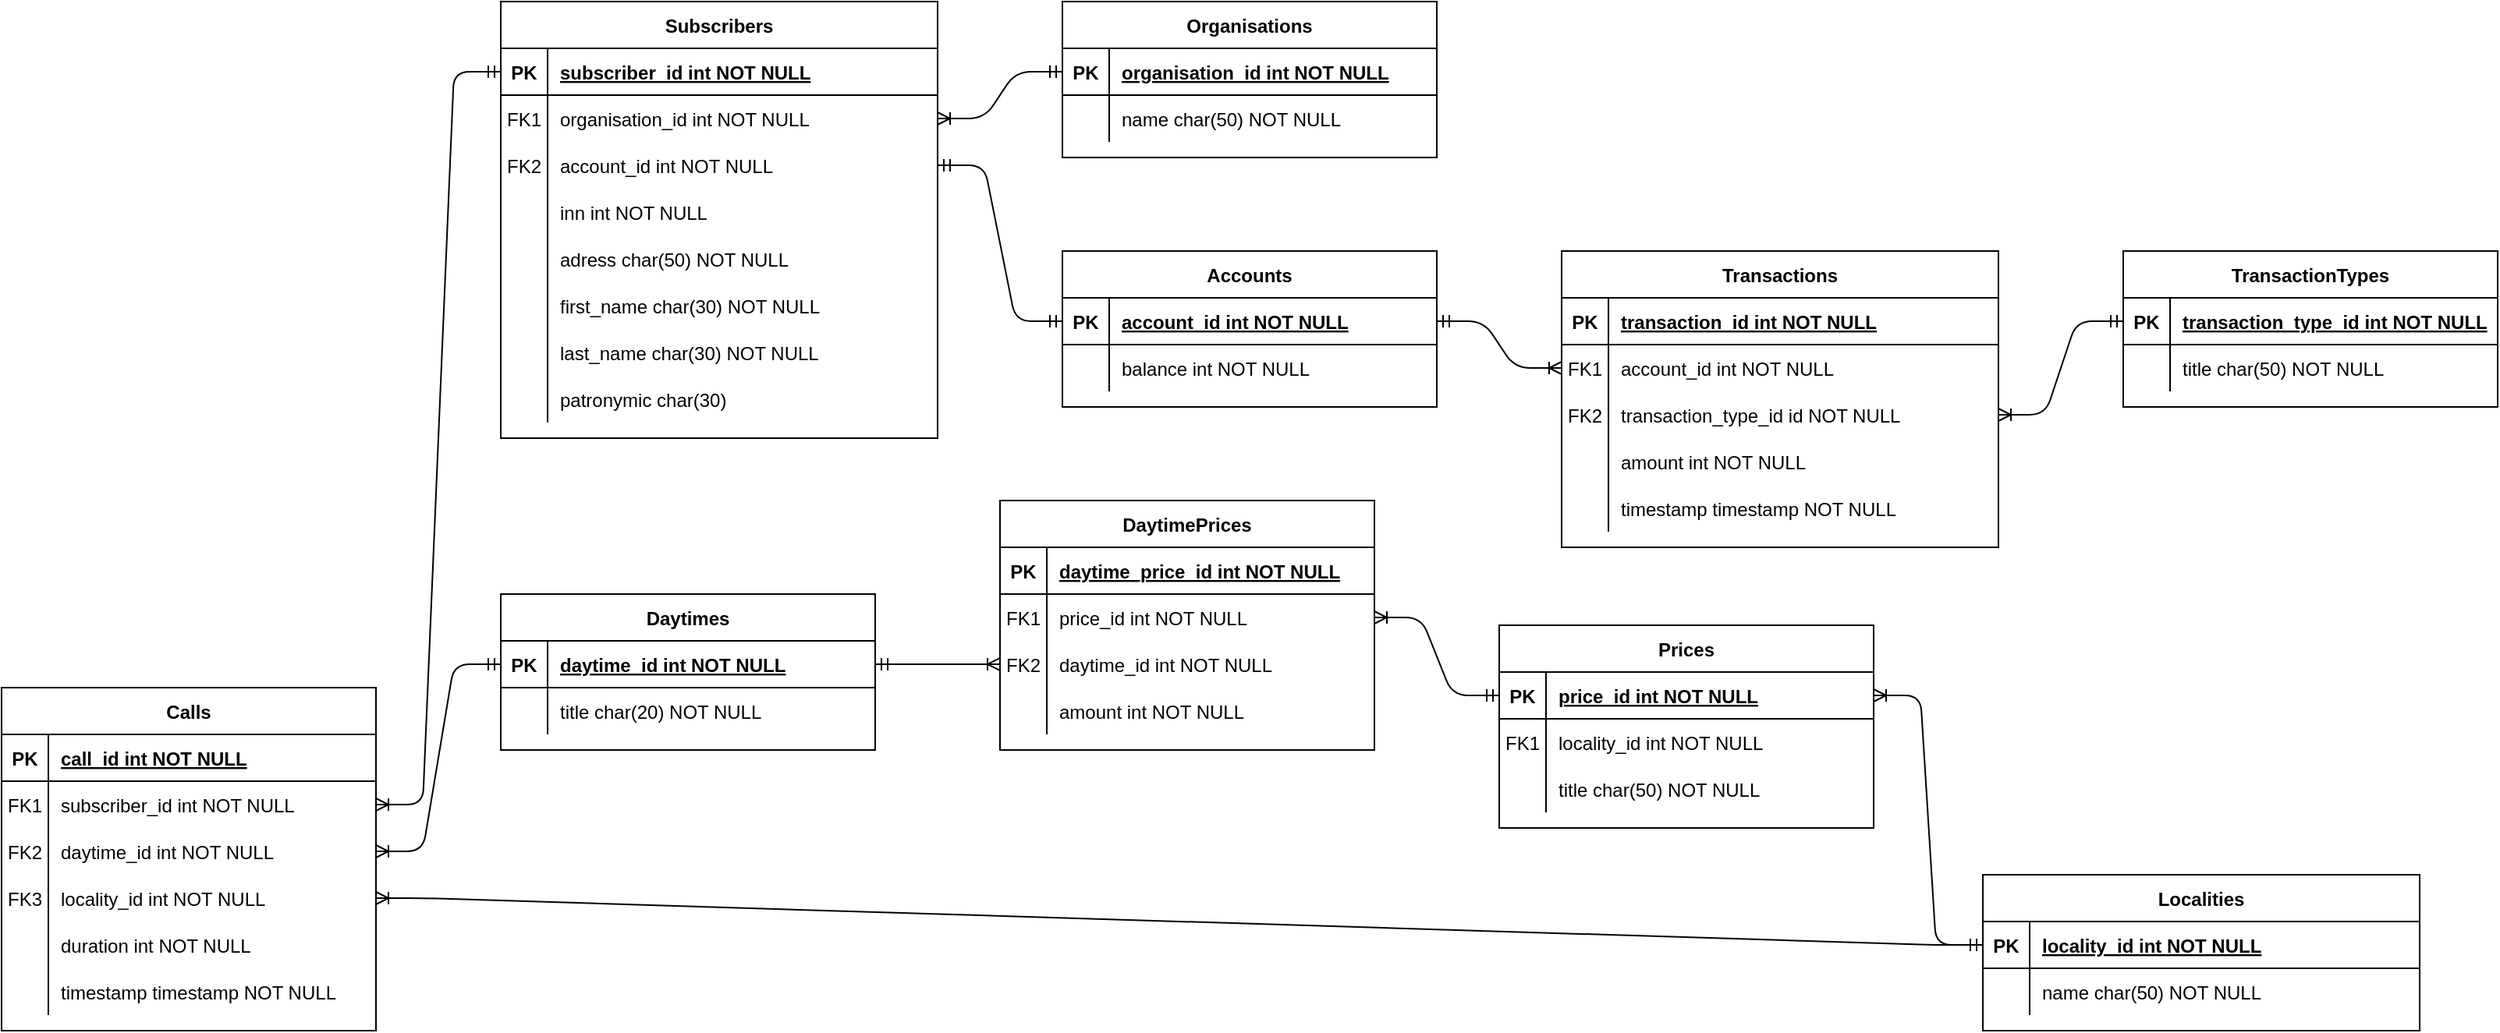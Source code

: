 <mxfile version="13.8.8" type="github">
  <diagram id="R2lEEEUBdFMjLlhIrx00" name="Page-1">
    <mxGraphModel dx="1422" dy="762" grid="1" gridSize="10" guides="1" tooltips="1" connect="1" arrows="1" fold="1" page="1" pageScale="1" pageWidth="850" pageHeight="1100" math="0" shadow="0" extFonts="Permanent Marker^https://fonts.googleapis.com/css?family=Permanent+Marker">
      <root>
        <mxCell id="0" />
        <mxCell id="1" parent="0" />
        <mxCell id="C-vyLk0tnHw3VtMMgP7b-2" value="Organisations" style="shape=table;startSize=30;container=1;collapsible=1;childLayout=tableLayout;fixedRows=1;rowLines=0;fontStyle=1;align=center;resizeLast=1;" parent="1" vertex="1">
          <mxGeometry x="720" y="40" width="240" height="100" as="geometry" />
        </mxCell>
        <mxCell id="C-vyLk0tnHw3VtMMgP7b-3" value="" style="shape=partialRectangle;collapsible=0;dropTarget=0;pointerEvents=0;fillColor=none;points=[[0,0.5],[1,0.5]];portConstraint=eastwest;top=0;left=0;right=0;bottom=1;" parent="C-vyLk0tnHw3VtMMgP7b-2" vertex="1">
          <mxGeometry y="30" width="240" height="30" as="geometry" />
        </mxCell>
        <mxCell id="C-vyLk0tnHw3VtMMgP7b-4" value="PK" style="shape=partialRectangle;overflow=hidden;connectable=0;fillColor=none;top=0;left=0;bottom=0;right=0;fontStyle=1;" parent="C-vyLk0tnHw3VtMMgP7b-3" vertex="1">
          <mxGeometry width="30" height="30" as="geometry" />
        </mxCell>
        <mxCell id="C-vyLk0tnHw3VtMMgP7b-5" value="organisation_id int NOT NULL " style="shape=partialRectangle;overflow=hidden;connectable=0;fillColor=none;top=0;left=0;bottom=0;right=0;align=left;spacingLeft=6;fontStyle=5;" parent="C-vyLk0tnHw3VtMMgP7b-3" vertex="1">
          <mxGeometry x="30" width="210" height="30" as="geometry" />
        </mxCell>
        <mxCell id="C-vyLk0tnHw3VtMMgP7b-6" value="" style="shape=partialRectangle;collapsible=0;dropTarget=0;pointerEvents=0;fillColor=none;points=[[0,0.5],[1,0.5]];portConstraint=eastwest;top=0;left=0;right=0;bottom=0;" parent="C-vyLk0tnHw3VtMMgP7b-2" vertex="1">
          <mxGeometry y="60" width="240" height="30" as="geometry" />
        </mxCell>
        <mxCell id="C-vyLk0tnHw3VtMMgP7b-7" value="" style="shape=partialRectangle;overflow=hidden;connectable=0;fillColor=none;top=0;left=0;bottom=0;right=0;" parent="C-vyLk0tnHw3VtMMgP7b-6" vertex="1">
          <mxGeometry width="30" height="30" as="geometry" />
        </mxCell>
        <mxCell id="C-vyLk0tnHw3VtMMgP7b-8" value="name char(50) NOT NULL" style="shape=partialRectangle;overflow=hidden;connectable=0;fillColor=none;top=0;left=0;bottom=0;right=0;align=left;spacingLeft=6;" parent="C-vyLk0tnHw3VtMMgP7b-6" vertex="1">
          <mxGeometry x="30" width="210" height="30" as="geometry" />
        </mxCell>
        <mxCell id="C-vyLk0tnHw3VtMMgP7b-13" value="Accounts" style="shape=table;startSize=30;container=1;collapsible=1;childLayout=tableLayout;fixedRows=1;rowLines=0;fontStyle=1;align=center;resizeLast=1;" parent="1" vertex="1">
          <mxGeometry x="720" y="200" width="240" height="100" as="geometry" />
        </mxCell>
        <mxCell id="C-vyLk0tnHw3VtMMgP7b-14" value="" style="shape=partialRectangle;collapsible=0;dropTarget=0;pointerEvents=0;fillColor=none;points=[[0,0.5],[1,0.5]];portConstraint=eastwest;top=0;left=0;right=0;bottom=1;" parent="C-vyLk0tnHw3VtMMgP7b-13" vertex="1">
          <mxGeometry y="30" width="240" height="30" as="geometry" />
        </mxCell>
        <mxCell id="C-vyLk0tnHw3VtMMgP7b-15" value="PK" style="shape=partialRectangle;overflow=hidden;connectable=0;fillColor=none;top=0;left=0;bottom=0;right=0;fontStyle=1;" parent="C-vyLk0tnHw3VtMMgP7b-14" vertex="1">
          <mxGeometry width="30" height="30" as="geometry" />
        </mxCell>
        <mxCell id="C-vyLk0tnHw3VtMMgP7b-16" value="account_id int NOT NULL " style="shape=partialRectangle;overflow=hidden;connectable=0;fillColor=none;top=0;left=0;bottom=0;right=0;align=left;spacingLeft=6;fontStyle=5;" parent="C-vyLk0tnHw3VtMMgP7b-14" vertex="1">
          <mxGeometry x="30" width="210" height="30" as="geometry" />
        </mxCell>
        <mxCell id="f_FscxaQa_7eKImMQu-y-68" value="" style="shape=partialRectangle;collapsible=0;dropTarget=0;pointerEvents=0;fillColor=none;points=[[0,0.5],[1,0.5]];portConstraint=eastwest;top=0;left=0;right=0;bottom=0;" vertex="1" parent="C-vyLk0tnHw3VtMMgP7b-13">
          <mxGeometry y="60" width="240" height="30" as="geometry" />
        </mxCell>
        <mxCell id="f_FscxaQa_7eKImMQu-y-69" value="" style="shape=partialRectangle;overflow=hidden;connectable=0;fillColor=none;top=0;left=0;bottom=0;right=0;" vertex="1" parent="f_FscxaQa_7eKImMQu-y-68">
          <mxGeometry width="30" height="30" as="geometry" />
        </mxCell>
        <mxCell id="f_FscxaQa_7eKImMQu-y-70" value="balance int NOT NULL" style="shape=partialRectangle;overflow=hidden;connectable=0;fillColor=none;top=0;left=0;bottom=0;right=0;align=left;spacingLeft=6;" vertex="1" parent="f_FscxaQa_7eKImMQu-y-68">
          <mxGeometry x="30" width="210" height="30" as="geometry" />
        </mxCell>
        <mxCell id="C-vyLk0tnHw3VtMMgP7b-23" value="Subscribers" style="shape=table;startSize=30;container=1;collapsible=1;childLayout=tableLayout;fixedRows=1;rowLines=0;fontStyle=1;align=center;resizeLast=1;rounded=0;sketch=0;shadow=0;" parent="1" vertex="1">
          <mxGeometry x="360" y="40" width="280" height="280" as="geometry">
            <mxRectangle x="120" y="120" width="100" height="30" as="alternateBounds" />
          </mxGeometry>
        </mxCell>
        <mxCell id="C-vyLk0tnHw3VtMMgP7b-24" value="" style="shape=partialRectangle;collapsible=0;dropTarget=0;pointerEvents=0;fillColor=none;points=[[0,0.5],[1,0.5]];portConstraint=eastwest;top=0;left=0;right=0;bottom=1;" parent="C-vyLk0tnHw3VtMMgP7b-23" vertex="1">
          <mxGeometry y="30" width="280" height="30" as="geometry" />
        </mxCell>
        <mxCell id="C-vyLk0tnHw3VtMMgP7b-25" value="PK" style="shape=partialRectangle;overflow=hidden;connectable=0;fillColor=none;top=0;left=0;bottom=0;right=0;fontStyle=1;" parent="C-vyLk0tnHw3VtMMgP7b-24" vertex="1">
          <mxGeometry width="30" height="30" as="geometry" />
        </mxCell>
        <mxCell id="C-vyLk0tnHw3VtMMgP7b-26" value="subscriber_id int NOT NULL " style="shape=partialRectangle;overflow=hidden;connectable=0;fillColor=none;top=0;left=0;bottom=0;right=0;align=left;spacingLeft=6;fontStyle=5;" parent="C-vyLk0tnHw3VtMMgP7b-24" vertex="1">
          <mxGeometry x="30" width="250" height="30" as="geometry" />
        </mxCell>
        <mxCell id="uQoeyLJMrFcmJ7VVX4Wg-34" value="" style="shape=partialRectangle;collapsible=0;dropTarget=0;pointerEvents=0;fillColor=none;points=[[0,0.5],[1,0.5]];portConstraint=eastwest;top=0;left=0;right=0;bottom=0;" parent="C-vyLk0tnHw3VtMMgP7b-23" vertex="1">
          <mxGeometry y="60" width="280" height="30" as="geometry" />
        </mxCell>
        <mxCell id="uQoeyLJMrFcmJ7VVX4Wg-35" value="FK1" style="shape=partialRectangle;overflow=hidden;connectable=0;fillColor=none;top=0;left=0;bottom=0;right=0;" parent="uQoeyLJMrFcmJ7VVX4Wg-34" vertex="1">
          <mxGeometry width="30" height="30" as="geometry" />
        </mxCell>
        <mxCell id="uQoeyLJMrFcmJ7VVX4Wg-36" value="organisation_id int NOT NULL" style="shape=partialRectangle;overflow=hidden;connectable=0;fillColor=none;top=0;left=0;bottom=0;right=0;align=left;spacingLeft=6;" parent="uQoeyLJMrFcmJ7VVX4Wg-34" vertex="1">
          <mxGeometry x="30" width="250" height="30" as="geometry" />
        </mxCell>
        <mxCell id="uQoeyLJMrFcmJ7VVX4Wg-37" value="" style="shape=partialRectangle;collapsible=0;dropTarget=0;pointerEvents=0;fillColor=none;points=[[0,0.5],[1,0.5]];portConstraint=eastwest;top=0;left=0;right=0;bottom=0;" parent="C-vyLk0tnHw3VtMMgP7b-23" vertex="1">
          <mxGeometry y="90" width="280" height="30" as="geometry" />
        </mxCell>
        <mxCell id="uQoeyLJMrFcmJ7VVX4Wg-38" value="FK2" style="shape=partialRectangle;overflow=hidden;connectable=0;fillColor=none;top=0;left=0;bottom=0;right=0;" parent="uQoeyLJMrFcmJ7VVX4Wg-37" vertex="1">
          <mxGeometry width="30" height="30" as="geometry" />
        </mxCell>
        <mxCell id="uQoeyLJMrFcmJ7VVX4Wg-39" value="account_id int NOT NULL" style="shape=partialRectangle;overflow=hidden;connectable=0;fillColor=none;top=0;left=0;bottom=0;right=0;align=left;spacingLeft=6;" parent="uQoeyLJMrFcmJ7VVX4Wg-37" vertex="1">
          <mxGeometry x="30" width="250" height="30" as="geometry" />
        </mxCell>
        <mxCell id="C-vyLk0tnHw3VtMMgP7b-27" value="" style="shape=partialRectangle;collapsible=0;dropTarget=0;pointerEvents=0;fillColor=none;points=[[0,0.5],[1,0.5]];portConstraint=eastwest;top=0;left=0;right=0;bottom=0;" parent="C-vyLk0tnHw3VtMMgP7b-23" vertex="1">
          <mxGeometry y="120" width="280" height="30" as="geometry" />
        </mxCell>
        <mxCell id="C-vyLk0tnHw3VtMMgP7b-28" value="" style="shape=partialRectangle;overflow=hidden;connectable=0;fillColor=none;top=0;left=0;bottom=0;right=0;" parent="C-vyLk0tnHw3VtMMgP7b-27" vertex="1">
          <mxGeometry width="30" height="30" as="geometry" />
        </mxCell>
        <mxCell id="C-vyLk0tnHw3VtMMgP7b-29" value="inn int NOT NULL" style="shape=partialRectangle;overflow=hidden;connectable=0;fillColor=none;top=0;left=0;bottom=0;right=0;align=left;spacingLeft=6;" parent="C-vyLk0tnHw3VtMMgP7b-27" vertex="1">
          <mxGeometry x="30" width="250" height="30" as="geometry" />
        </mxCell>
        <mxCell id="uQoeyLJMrFcmJ7VVX4Wg-40" value="" style="shape=partialRectangle;collapsible=0;dropTarget=0;pointerEvents=0;fillColor=none;points=[[0,0.5],[1,0.5]];portConstraint=eastwest;top=0;left=0;right=0;bottom=0;" parent="C-vyLk0tnHw3VtMMgP7b-23" vertex="1">
          <mxGeometry y="150" width="280" height="30" as="geometry" />
        </mxCell>
        <mxCell id="uQoeyLJMrFcmJ7VVX4Wg-41" value="" style="shape=partialRectangle;overflow=hidden;connectable=0;fillColor=none;top=0;left=0;bottom=0;right=0;" parent="uQoeyLJMrFcmJ7VVX4Wg-40" vertex="1">
          <mxGeometry width="30" height="30" as="geometry" />
        </mxCell>
        <mxCell id="uQoeyLJMrFcmJ7VVX4Wg-42" value="adress char(50) NOT NULL" style="shape=partialRectangle;overflow=hidden;connectable=0;fillColor=none;top=0;left=0;bottom=0;right=0;align=left;spacingLeft=6;" parent="uQoeyLJMrFcmJ7VVX4Wg-40" vertex="1">
          <mxGeometry x="30" width="250" height="30" as="geometry" />
        </mxCell>
        <mxCell id="uQoeyLJMrFcmJ7VVX4Wg-50" value="" style="shape=partialRectangle;collapsible=0;dropTarget=0;pointerEvents=0;fillColor=none;points=[[0,0.5],[1,0.5]];portConstraint=eastwest;top=0;left=0;right=0;bottom=0;" parent="C-vyLk0tnHw3VtMMgP7b-23" vertex="1">
          <mxGeometry y="180" width="280" height="30" as="geometry" />
        </mxCell>
        <mxCell id="uQoeyLJMrFcmJ7VVX4Wg-51" value="" style="shape=partialRectangle;overflow=hidden;connectable=0;fillColor=none;top=0;left=0;bottom=0;right=0;" parent="uQoeyLJMrFcmJ7VVX4Wg-50" vertex="1">
          <mxGeometry width="30" height="30" as="geometry" />
        </mxCell>
        <mxCell id="uQoeyLJMrFcmJ7VVX4Wg-52" value="first_name char(30) NOT NULL" style="shape=partialRectangle;overflow=hidden;connectable=0;fillColor=none;top=0;left=0;bottom=0;right=0;align=left;spacingLeft=6;" parent="uQoeyLJMrFcmJ7VVX4Wg-50" vertex="1">
          <mxGeometry x="30" width="250" height="30" as="geometry" />
        </mxCell>
        <mxCell id="uQoeyLJMrFcmJ7VVX4Wg-53" value="" style="shape=partialRectangle;collapsible=0;dropTarget=0;pointerEvents=0;fillColor=none;points=[[0,0.5],[1,0.5]];portConstraint=eastwest;top=0;left=0;right=0;bottom=0;" parent="C-vyLk0tnHw3VtMMgP7b-23" vertex="1">
          <mxGeometry y="210" width="280" height="30" as="geometry" />
        </mxCell>
        <mxCell id="uQoeyLJMrFcmJ7VVX4Wg-54" value="" style="shape=partialRectangle;overflow=hidden;connectable=0;fillColor=none;top=0;left=0;bottom=0;right=0;" parent="uQoeyLJMrFcmJ7VVX4Wg-53" vertex="1">
          <mxGeometry width="30" height="30" as="geometry" />
        </mxCell>
        <mxCell id="uQoeyLJMrFcmJ7VVX4Wg-55" value="last_name char(30) NOT NULL" style="shape=partialRectangle;overflow=hidden;connectable=0;fillColor=none;top=0;left=0;bottom=0;right=0;align=left;spacingLeft=6;" parent="uQoeyLJMrFcmJ7VVX4Wg-53" vertex="1">
          <mxGeometry x="30" width="250" height="30" as="geometry" />
        </mxCell>
        <mxCell id="uQoeyLJMrFcmJ7VVX4Wg-56" value="" style="shape=partialRectangle;collapsible=0;dropTarget=0;pointerEvents=0;fillColor=none;points=[[0,0.5],[1,0.5]];portConstraint=eastwest;top=0;left=0;right=0;bottom=0;" parent="C-vyLk0tnHw3VtMMgP7b-23" vertex="1">
          <mxGeometry y="240" width="280" height="30" as="geometry" />
        </mxCell>
        <mxCell id="uQoeyLJMrFcmJ7VVX4Wg-57" value="" style="shape=partialRectangle;overflow=hidden;connectable=0;fillColor=none;top=0;left=0;bottom=0;right=0;" parent="uQoeyLJMrFcmJ7VVX4Wg-56" vertex="1">
          <mxGeometry width="30" height="30" as="geometry" />
        </mxCell>
        <mxCell id="uQoeyLJMrFcmJ7VVX4Wg-58" value="patronymic char(30)" style="shape=partialRectangle;overflow=hidden;connectable=0;fillColor=none;top=0;left=0;bottom=0;right=0;align=left;spacingLeft=6;" parent="uQoeyLJMrFcmJ7VVX4Wg-56" vertex="1">
          <mxGeometry x="30" width="250" height="30" as="geometry" />
        </mxCell>
        <mxCell id="uQoeyLJMrFcmJ7VVX4Wg-47" value="" style="edgeStyle=entityRelationEdgeStyle;fontSize=12;html=1;endArrow=ERmandOne;startArrow=ERmandOne;exitX=1;exitY=0.5;exitDx=0;exitDy=0;entryX=0;entryY=0.5;entryDx=0;entryDy=0;" parent="1" source="uQoeyLJMrFcmJ7VVX4Wg-37" target="C-vyLk0tnHw3VtMMgP7b-14" edge="1">
          <mxGeometry width="100" height="100" relative="1" as="geometry">
            <mxPoint x="370" y="340" as="sourcePoint" />
            <mxPoint x="470" y="240" as="targetPoint" />
          </mxGeometry>
        </mxCell>
        <mxCell id="uQoeyLJMrFcmJ7VVX4Wg-60" value="Transactions" style="shape=table;startSize=30;container=1;collapsible=1;childLayout=tableLayout;fixedRows=1;rowLines=0;fontStyle=1;align=center;resizeLast=1;rounded=0;shadow=0;sketch=0;" parent="1" vertex="1">
          <mxGeometry x="1040" y="200" width="280" height="190" as="geometry" />
        </mxCell>
        <mxCell id="uQoeyLJMrFcmJ7VVX4Wg-61" value="" style="shape=partialRectangle;collapsible=0;dropTarget=0;pointerEvents=0;fillColor=none;top=0;left=0;bottom=1;right=0;points=[[0,0.5],[1,0.5]];portConstraint=eastwest;" parent="uQoeyLJMrFcmJ7VVX4Wg-60" vertex="1">
          <mxGeometry y="30" width="280" height="30" as="geometry" />
        </mxCell>
        <mxCell id="uQoeyLJMrFcmJ7VVX4Wg-62" value="PK" style="shape=partialRectangle;connectable=0;fillColor=none;top=0;left=0;bottom=0;right=0;fontStyle=1;overflow=hidden;" parent="uQoeyLJMrFcmJ7VVX4Wg-61" vertex="1">
          <mxGeometry width="30" height="30" as="geometry" />
        </mxCell>
        <mxCell id="uQoeyLJMrFcmJ7VVX4Wg-63" value="transaction_id int NOT NULL" style="shape=partialRectangle;connectable=0;fillColor=none;top=0;left=0;bottom=0;right=0;align=left;spacingLeft=6;fontStyle=5;overflow=hidden;" parent="uQoeyLJMrFcmJ7VVX4Wg-61" vertex="1">
          <mxGeometry x="30" width="250" height="30" as="geometry" />
        </mxCell>
        <mxCell id="uQoeyLJMrFcmJ7VVX4Wg-64" value="" style="shape=partialRectangle;collapsible=0;dropTarget=0;pointerEvents=0;fillColor=none;top=0;left=0;bottom=0;right=0;points=[[0,0.5],[1,0.5]];portConstraint=eastwest;" parent="uQoeyLJMrFcmJ7VVX4Wg-60" vertex="1">
          <mxGeometry y="60" width="280" height="30" as="geometry" />
        </mxCell>
        <mxCell id="uQoeyLJMrFcmJ7VVX4Wg-65" value="FK1" style="shape=partialRectangle;connectable=0;fillColor=none;top=0;left=0;bottom=0;right=0;editable=1;overflow=hidden;" parent="uQoeyLJMrFcmJ7VVX4Wg-64" vertex="1">
          <mxGeometry width="30" height="30" as="geometry" />
        </mxCell>
        <mxCell id="uQoeyLJMrFcmJ7VVX4Wg-66" value="account_id int NOT NULL" style="shape=partialRectangle;connectable=0;fillColor=none;top=0;left=0;bottom=0;right=0;align=left;spacingLeft=6;overflow=hidden;" parent="uQoeyLJMrFcmJ7VVX4Wg-64" vertex="1">
          <mxGeometry x="30" width="250" height="30" as="geometry" />
        </mxCell>
        <mxCell id="uQoeyLJMrFcmJ7VVX4Wg-67" value="" style="shape=partialRectangle;collapsible=0;dropTarget=0;pointerEvents=0;fillColor=none;top=0;left=0;bottom=0;right=0;points=[[0,0.5],[1,0.5]];portConstraint=eastwest;" parent="uQoeyLJMrFcmJ7VVX4Wg-60" vertex="1">
          <mxGeometry y="90" width="280" height="30" as="geometry" />
        </mxCell>
        <mxCell id="uQoeyLJMrFcmJ7VVX4Wg-68" value="FK2" style="shape=partialRectangle;connectable=0;fillColor=none;top=0;left=0;bottom=0;right=0;editable=1;overflow=hidden;" parent="uQoeyLJMrFcmJ7VVX4Wg-67" vertex="1">
          <mxGeometry width="30" height="30" as="geometry" />
        </mxCell>
        <mxCell id="uQoeyLJMrFcmJ7VVX4Wg-69" value="transaction_type_id id NOT NULL" style="shape=partialRectangle;connectable=0;fillColor=none;top=0;left=0;bottom=0;right=0;align=left;spacingLeft=6;overflow=hidden;" parent="uQoeyLJMrFcmJ7VVX4Wg-67" vertex="1">
          <mxGeometry x="30" width="250" height="30" as="geometry" />
        </mxCell>
        <mxCell id="f_FscxaQa_7eKImMQu-y-4" value="" style="shape=partialRectangle;collapsible=0;dropTarget=0;pointerEvents=0;fillColor=none;top=0;left=0;bottom=0;right=0;points=[[0,0.5],[1,0.5]];portConstraint=eastwest;" vertex="1" parent="uQoeyLJMrFcmJ7VVX4Wg-60">
          <mxGeometry y="120" width="280" height="30" as="geometry" />
        </mxCell>
        <mxCell id="f_FscxaQa_7eKImMQu-y-5" value="" style="shape=partialRectangle;connectable=0;fillColor=none;top=0;left=0;bottom=0;right=0;editable=1;overflow=hidden;" vertex="1" parent="f_FscxaQa_7eKImMQu-y-4">
          <mxGeometry width="30" height="30" as="geometry" />
        </mxCell>
        <mxCell id="f_FscxaQa_7eKImMQu-y-6" value="amount int NOT NULL" style="shape=partialRectangle;connectable=0;fillColor=none;top=0;left=0;bottom=0;right=0;align=left;spacingLeft=6;overflow=hidden;" vertex="1" parent="f_FscxaQa_7eKImMQu-y-4">
          <mxGeometry x="30" width="250" height="30" as="geometry" />
        </mxCell>
        <mxCell id="f_FscxaQa_7eKImMQu-y-51" value="" style="shape=partialRectangle;collapsible=0;dropTarget=0;pointerEvents=0;fillColor=none;top=0;left=0;bottom=0;right=0;points=[[0,0.5],[1,0.5]];portConstraint=eastwest;" vertex="1" parent="uQoeyLJMrFcmJ7VVX4Wg-60">
          <mxGeometry y="150" width="280" height="30" as="geometry" />
        </mxCell>
        <mxCell id="f_FscxaQa_7eKImMQu-y-52" value="" style="shape=partialRectangle;connectable=0;fillColor=none;top=0;left=0;bottom=0;right=0;editable=1;overflow=hidden;" vertex="1" parent="f_FscxaQa_7eKImMQu-y-51">
          <mxGeometry width="30" height="30" as="geometry" />
        </mxCell>
        <mxCell id="f_FscxaQa_7eKImMQu-y-53" value="timestamp timestamp NOT NULL" style="shape=partialRectangle;connectable=0;fillColor=none;top=0;left=0;bottom=0;right=0;align=left;spacingLeft=6;overflow=hidden;" vertex="1" parent="f_FscxaQa_7eKImMQu-y-51">
          <mxGeometry x="30" width="250" height="30" as="geometry" />
        </mxCell>
        <mxCell id="uQoeyLJMrFcmJ7VVX4Wg-106" value="Localities" style="shape=table;startSize=30;container=1;collapsible=1;childLayout=tableLayout;fixedRows=1;rowLines=0;fontStyle=1;align=center;resizeLast=1;rounded=0;shadow=0;sketch=0;" parent="1" vertex="1">
          <mxGeometry x="1310" y="600" width="280" height="100" as="geometry" />
        </mxCell>
        <mxCell id="uQoeyLJMrFcmJ7VVX4Wg-107" value="" style="shape=partialRectangle;collapsible=0;dropTarget=0;pointerEvents=0;fillColor=none;top=0;left=0;bottom=1;right=0;points=[[0,0.5],[1,0.5]];portConstraint=eastwest;" parent="uQoeyLJMrFcmJ7VVX4Wg-106" vertex="1">
          <mxGeometry y="30" width="280" height="30" as="geometry" />
        </mxCell>
        <mxCell id="uQoeyLJMrFcmJ7VVX4Wg-108" value="PK" style="shape=partialRectangle;connectable=0;fillColor=none;top=0;left=0;bottom=0;right=0;fontStyle=1;overflow=hidden;" parent="uQoeyLJMrFcmJ7VVX4Wg-107" vertex="1">
          <mxGeometry width="30" height="30" as="geometry" />
        </mxCell>
        <mxCell id="uQoeyLJMrFcmJ7VVX4Wg-109" value="locality_id int NOT NULL" style="shape=partialRectangle;connectable=0;fillColor=none;top=0;left=0;bottom=0;right=0;align=left;spacingLeft=6;fontStyle=5;overflow=hidden;" parent="uQoeyLJMrFcmJ7VVX4Wg-107" vertex="1">
          <mxGeometry x="30" width="250" height="30" as="geometry" />
        </mxCell>
        <mxCell id="uQoeyLJMrFcmJ7VVX4Wg-110" value="" style="shape=partialRectangle;collapsible=0;dropTarget=0;pointerEvents=0;fillColor=none;top=0;left=0;bottom=0;right=0;points=[[0,0.5],[1,0.5]];portConstraint=eastwest;" parent="uQoeyLJMrFcmJ7VVX4Wg-106" vertex="1">
          <mxGeometry y="60" width="280" height="30" as="geometry" />
        </mxCell>
        <mxCell id="uQoeyLJMrFcmJ7VVX4Wg-111" value="" style="shape=partialRectangle;connectable=0;fillColor=none;top=0;left=0;bottom=0;right=0;editable=1;overflow=hidden;" parent="uQoeyLJMrFcmJ7VVX4Wg-110" vertex="1">
          <mxGeometry width="30" height="30" as="geometry" />
        </mxCell>
        <mxCell id="uQoeyLJMrFcmJ7VVX4Wg-112" value="name char(50) NOT NULL" style="shape=partialRectangle;connectable=0;fillColor=none;top=0;left=0;bottom=0;right=0;align=left;spacingLeft=6;overflow=hidden;" parent="uQoeyLJMrFcmJ7VVX4Wg-110" vertex="1">
          <mxGeometry x="30" width="250" height="30" as="geometry" />
        </mxCell>
        <mxCell id="uQoeyLJMrFcmJ7VVX4Wg-119" value="Prices" style="shape=table;startSize=30;container=1;collapsible=1;childLayout=tableLayout;fixedRows=1;rowLines=0;fontStyle=1;align=center;resizeLast=1;rounded=0;shadow=0;sketch=0;" parent="1" vertex="1">
          <mxGeometry x="1000" y="440" width="240" height="130" as="geometry" />
        </mxCell>
        <mxCell id="uQoeyLJMrFcmJ7VVX4Wg-120" value="" style="shape=partialRectangle;collapsible=0;dropTarget=0;pointerEvents=0;fillColor=none;top=0;left=0;bottom=1;right=0;points=[[0,0.5],[1,0.5]];portConstraint=eastwest;" parent="uQoeyLJMrFcmJ7VVX4Wg-119" vertex="1">
          <mxGeometry y="30" width="240" height="30" as="geometry" />
        </mxCell>
        <mxCell id="uQoeyLJMrFcmJ7VVX4Wg-121" value="PK" style="shape=partialRectangle;connectable=0;fillColor=none;top=0;left=0;bottom=0;right=0;fontStyle=1;overflow=hidden;" parent="uQoeyLJMrFcmJ7VVX4Wg-120" vertex="1">
          <mxGeometry width="30" height="30" as="geometry" />
        </mxCell>
        <mxCell id="uQoeyLJMrFcmJ7VVX4Wg-122" value="price_id int NOT NULL" style="shape=partialRectangle;connectable=0;fillColor=none;top=0;left=0;bottom=0;right=0;align=left;spacingLeft=6;fontStyle=5;overflow=hidden;" parent="uQoeyLJMrFcmJ7VVX4Wg-120" vertex="1">
          <mxGeometry x="30" width="210" height="30" as="geometry" />
        </mxCell>
        <mxCell id="uQoeyLJMrFcmJ7VVX4Wg-123" value="" style="shape=partialRectangle;collapsible=0;dropTarget=0;pointerEvents=0;fillColor=none;top=0;left=0;bottom=0;right=0;points=[[0,0.5],[1,0.5]];portConstraint=eastwest;" parent="uQoeyLJMrFcmJ7VVX4Wg-119" vertex="1">
          <mxGeometry y="60" width="240" height="30" as="geometry" />
        </mxCell>
        <mxCell id="uQoeyLJMrFcmJ7VVX4Wg-124" value="FK1" style="shape=partialRectangle;connectable=0;fillColor=none;top=0;left=0;bottom=0;right=0;editable=1;overflow=hidden;" parent="uQoeyLJMrFcmJ7VVX4Wg-123" vertex="1">
          <mxGeometry width="30" height="30" as="geometry" />
        </mxCell>
        <mxCell id="uQoeyLJMrFcmJ7VVX4Wg-125" value="locality_id int NOT NULL" style="shape=partialRectangle;connectable=0;fillColor=none;top=0;left=0;bottom=0;right=0;align=left;spacingLeft=6;overflow=hidden;" parent="uQoeyLJMrFcmJ7VVX4Wg-123" vertex="1">
          <mxGeometry x="30" width="210" height="30" as="geometry" />
        </mxCell>
        <mxCell id="f_FscxaQa_7eKImMQu-y-45" value="" style="shape=partialRectangle;collapsible=0;dropTarget=0;pointerEvents=0;fillColor=none;top=0;left=0;bottom=0;right=0;points=[[0,0.5],[1,0.5]];portConstraint=eastwest;" vertex="1" parent="uQoeyLJMrFcmJ7VVX4Wg-119">
          <mxGeometry y="90" width="240" height="30" as="geometry" />
        </mxCell>
        <mxCell id="f_FscxaQa_7eKImMQu-y-46" value="" style="shape=partialRectangle;connectable=0;fillColor=none;top=0;left=0;bottom=0;right=0;editable=1;overflow=hidden;" vertex="1" parent="f_FscxaQa_7eKImMQu-y-45">
          <mxGeometry width="30" height="30" as="geometry" />
        </mxCell>
        <mxCell id="f_FscxaQa_7eKImMQu-y-47" value="title char(50) NOT NULL" style="shape=partialRectangle;connectable=0;fillColor=none;top=0;left=0;bottom=0;right=0;align=left;spacingLeft=6;overflow=hidden;" vertex="1" parent="f_FscxaQa_7eKImMQu-y-45">
          <mxGeometry x="30" width="210" height="30" as="geometry" />
        </mxCell>
        <mxCell id="uQoeyLJMrFcmJ7VVX4Wg-133" value="DaytimePrices" style="shape=table;startSize=30;container=1;collapsible=1;childLayout=tableLayout;fixedRows=1;rowLines=0;fontStyle=1;align=center;resizeLast=1;rounded=0;shadow=0;sketch=0;" parent="1" vertex="1">
          <mxGeometry x="680" y="360" width="240" height="160" as="geometry" />
        </mxCell>
        <mxCell id="uQoeyLJMrFcmJ7VVX4Wg-134" value="" style="shape=partialRectangle;collapsible=0;dropTarget=0;pointerEvents=0;fillColor=none;top=0;left=0;bottom=1;right=0;points=[[0,0.5],[1,0.5]];portConstraint=eastwest;" parent="uQoeyLJMrFcmJ7VVX4Wg-133" vertex="1">
          <mxGeometry y="30" width="240" height="30" as="geometry" />
        </mxCell>
        <mxCell id="uQoeyLJMrFcmJ7VVX4Wg-135" value="PK" style="shape=partialRectangle;connectable=0;fillColor=none;top=0;left=0;bottom=0;right=0;fontStyle=1;overflow=hidden;" parent="uQoeyLJMrFcmJ7VVX4Wg-134" vertex="1">
          <mxGeometry width="30" height="30" as="geometry" />
        </mxCell>
        <mxCell id="uQoeyLJMrFcmJ7VVX4Wg-136" value="daytime_price_id int NOT NULL" style="shape=partialRectangle;connectable=0;fillColor=none;top=0;left=0;bottom=0;right=0;align=left;spacingLeft=6;fontStyle=5;overflow=hidden;" parent="uQoeyLJMrFcmJ7VVX4Wg-134" vertex="1">
          <mxGeometry x="30" width="210" height="30" as="geometry" />
        </mxCell>
        <mxCell id="uQoeyLJMrFcmJ7VVX4Wg-137" value="" style="shape=partialRectangle;collapsible=0;dropTarget=0;pointerEvents=0;fillColor=none;top=0;left=0;bottom=0;right=0;points=[[0,0.5],[1,0.5]];portConstraint=eastwest;" parent="uQoeyLJMrFcmJ7VVX4Wg-133" vertex="1">
          <mxGeometry y="60" width="240" height="30" as="geometry" />
        </mxCell>
        <mxCell id="uQoeyLJMrFcmJ7VVX4Wg-138" value="FK1" style="shape=partialRectangle;connectable=0;fillColor=none;top=0;left=0;bottom=0;right=0;editable=1;overflow=hidden;" parent="uQoeyLJMrFcmJ7VVX4Wg-137" vertex="1">
          <mxGeometry width="30" height="30" as="geometry" />
        </mxCell>
        <mxCell id="uQoeyLJMrFcmJ7VVX4Wg-139" value="price_id int NOT NULL" style="shape=partialRectangle;connectable=0;fillColor=none;top=0;left=0;bottom=0;right=0;align=left;spacingLeft=6;overflow=hidden;" parent="uQoeyLJMrFcmJ7VVX4Wg-137" vertex="1">
          <mxGeometry x="30" width="210" height="30" as="geometry" />
        </mxCell>
        <mxCell id="uQoeyLJMrFcmJ7VVX4Wg-140" value="" style="shape=partialRectangle;collapsible=0;dropTarget=0;pointerEvents=0;fillColor=none;top=0;left=0;bottom=0;right=0;points=[[0,0.5],[1,0.5]];portConstraint=eastwest;" parent="uQoeyLJMrFcmJ7VVX4Wg-133" vertex="1">
          <mxGeometry y="90" width="240" height="30" as="geometry" />
        </mxCell>
        <mxCell id="uQoeyLJMrFcmJ7VVX4Wg-141" value="FK2" style="shape=partialRectangle;connectable=0;fillColor=none;top=0;left=0;bottom=0;right=0;editable=1;overflow=hidden;" parent="uQoeyLJMrFcmJ7VVX4Wg-140" vertex="1">
          <mxGeometry width="30" height="30" as="geometry" />
        </mxCell>
        <mxCell id="uQoeyLJMrFcmJ7VVX4Wg-142" value="daytime_id int NOT NULL" style="shape=partialRectangle;connectable=0;fillColor=none;top=0;left=0;bottom=0;right=0;align=left;spacingLeft=6;overflow=hidden;" parent="uQoeyLJMrFcmJ7VVX4Wg-140" vertex="1">
          <mxGeometry x="30" width="210" height="30" as="geometry" />
        </mxCell>
        <mxCell id="f_FscxaQa_7eKImMQu-y-1" value="" style="shape=partialRectangle;collapsible=0;dropTarget=0;pointerEvents=0;fillColor=none;top=0;left=0;bottom=0;right=0;points=[[0,0.5],[1,0.5]];portConstraint=eastwest;" vertex="1" parent="uQoeyLJMrFcmJ7VVX4Wg-133">
          <mxGeometry y="120" width="240" height="30" as="geometry" />
        </mxCell>
        <mxCell id="f_FscxaQa_7eKImMQu-y-2" value="" style="shape=partialRectangle;connectable=0;fillColor=none;top=0;left=0;bottom=0;right=0;editable=1;overflow=hidden;" vertex="1" parent="f_FscxaQa_7eKImMQu-y-1">
          <mxGeometry width="30" height="30" as="geometry" />
        </mxCell>
        <mxCell id="f_FscxaQa_7eKImMQu-y-3" value="amount int NOT NULL" style="shape=partialRectangle;connectable=0;fillColor=none;top=0;left=0;bottom=0;right=0;align=left;spacingLeft=6;overflow=hidden;" vertex="1" parent="f_FscxaQa_7eKImMQu-y-1">
          <mxGeometry x="30" width="210" height="30" as="geometry" />
        </mxCell>
        <mxCell id="uQoeyLJMrFcmJ7VVX4Wg-177" value="" style="edgeStyle=entityRelationEdgeStyle;fontSize=12;html=1;endArrow=ERoneToMany;startArrow=ERmandOne;exitX=0;exitY=0.5;exitDx=0;exitDy=0;entryX=1;entryY=0.5;entryDx=0;entryDy=0;" parent="1" source="C-vyLk0tnHw3VtMMgP7b-3" target="uQoeyLJMrFcmJ7VVX4Wg-34" edge="1">
          <mxGeometry width="100" height="100" relative="1" as="geometry">
            <mxPoint x="770" y="130" as="sourcePoint" />
            <mxPoint x="900" y="180" as="targetPoint" />
          </mxGeometry>
        </mxCell>
        <mxCell id="uQoeyLJMrFcmJ7VVX4Wg-178" value="" style="edgeStyle=entityRelationEdgeStyle;fontSize=12;html=1;endArrow=ERoneToMany;startArrow=ERmandOne;exitX=1;exitY=0.5;exitDx=0;exitDy=0;entryX=0;entryY=0.5;entryDx=0;entryDy=0;" parent="1" source="C-vyLk0tnHw3VtMMgP7b-14" target="uQoeyLJMrFcmJ7VVX4Wg-64" edge="1">
          <mxGeometry width="100" height="100" relative="1" as="geometry">
            <mxPoint x="870" y="100" as="sourcePoint" />
            <mxPoint x="760" y="235" as="targetPoint" />
          </mxGeometry>
        </mxCell>
        <mxCell id="uQoeyLJMrFcmJ7VVX4Wg-179" value="" style="edgeStyle=entityRelationEdgeStyle;fontSize=12;html=1;endArrow=ERoneToMany;startArrow=ERmandOne;entryX=1;entryY=0.5;entryDx=0;entryDy=0;exitX=0;exitY=0.5;exitDx=0;exitDy=0;" parent="1" source="uQoeyLJMrFcmJ7VVX4Wg-120" target="uQoeyLJMrFcmJ7VVX4Wg-137" edge="1">
          <mxGeometry width="100" height="100" relative="1" as="geometry">
            <mxPoint x="360" y="445" as="sourcePoint" />
            <mxPoint x="440" y="350" as="targetPoint" />
          </mxGeometry>
        </mxCell>
        <mxCell id="uQoeyLJMrFcmJ7VVX4Wg-180" value="" style="edgeStyle=entityRelationEdgeStyle;fontSize=12;html=1;endArrow=ERoneToMany;startArrow=ERmandOne;exitX=0;exitY=0.5;exitDx=0;exitDy=0;entryX=1;entryY=0.5;entryDx=0;entryDy=0;" parent="1" source="uQoeyLJMrFcmJ7VVX4Wg-107" target="uQoeyLJMrFcmJ7VVX4Wg-120" edge="1">
          <mxGeometry width="100" height="100" relative="1" as="geometry">
            <mxPoint x="840" y="455" as="sourcePoint" />
            <mxPoint x="760" y="500" as="targetPoint" />
          </mxGeometry>
        </mxCell>
        <mxCell id="f_FscxaQa_7eKImMQu-y-7" value="Calls" style="shape=table;startSize=30;container=1;collapsible=1;childLayout=tableLayout;fixedRows=1;rowLines=0;fontStyle=1;align=center;resizeLast=1;rounded=0;shadow=0;sketch=0;" vertex="1" parent="1">
          <mxGeometry x="40" y="480" width="240" height="220" as="geometry" />
        </mxCell>
        <mxCell id="f_FscxaQa_7eKImMQu-y-8" value="" style="shape=partialRectangle;collapsible=0;dropTarget=0;pointerEvents=0;fillColor=none;top=0;left=0;bottom=1;right=0;points=[[0,0.5],[1,0.5]];portConstraint=eastwest;" vertex="1" parent="f_FscxaQa_7eKImMQu-y-7">
          <mxGeometry y="30" width="240" height="30" as="geometry" />
        </mxCell>
        <mxCell id="f_FscxaQa_7eKImMQu-y-9" value="PK" style="shape=partialRectangle;connectable=0;fillColor=none;top=0;left=0;bottom=0;right=0;fontStyle=1;overflow=hidden;" vertex="1" parent="f_FscxaQa_7eKImMQu-y-8">
          <mxGeometry width="30" height="30" as="geometry" />
        </mxCell>
        <mxCell id="f_FscxaQa_7eKImMQu-y-10" value="call_id int NOT NULL" style="shape=partialRectangle;connectable=0;fillColor=none;top=0;left=0;bottom=0;right=0;align=left;spacingLeft=6;fontStyle=5;overflow=hidden;" vertex="1" parent="f_FscxaQa_7eKImMQu-y-8">
          <mxGeometry x="30" width="210" height="30" as="geometry" />
        </mxCell>
        <mxCell id="f_FscxaQa_7eKImMQu-y-11" value="" style="shape=partialRectangle;collapsible=0;dropTarget=0;pointerEvents=0;fillColor=none;top=0;left=0;bottom=0;right=0;points=[[0,0.5],[1,0.5]];portConstraint=eastwest;" vertex="1" parent="f_FscxaQa_7eKImMQu-y-7">
          <mxGeometry y="60" width="240" height="30" as="geometry" />
        </mxCell>
        <mxCell id="f_FscxaQa_7eKImMQu-y-12" value="FK1" style="shape=partialRectangle;connectable=0;fillColor=none;top=0;left=0;bottom=0;right=0;editable=1;overflow=hidden;" vertex="1" parent="f_FscxaQa_7eKImMQu-y-11">
          <mxGeometry width="30" height="30" as="geometry" />
        </mxCell>
        <mxCell id="f_FscxaQa_7eKImMQu-y-13" value="subscriber_id int NOT NULL" style="shape=partialRectangle;connectable=0;fillColor=none;top=0;left=0;bottom=0;right=0;align=left;spacingLeft=6;overflow=hidden;" vertex="1" parent="f_FscxaQa_7eKImMQu-y-11">
          <mxGeometry x="30" width="210" height="30" as="geometry" />
        </mxCell>
        <mxCell id="f_FscxaQa_7eKImMQu-y-14" value="" style="shape=partialRectangle;collapsible=0;dropTarget=0;pointerEvents=0;fillColor=none;top=0;left=0;bottom=0;right=0;points=[[0,0.5],[1,0.5]];portConstraint=eastwest;" vertex="1" parent="f_FscxaQa_7eKImMQu-y-7">
          <mxGeometry y="90" width="240" height="30" as="geometry" />
        </mxCell>
        <mxCell id="f_FscxaQa_7eKImMQu-y-15" value="FK2" style="shape=partialRectangle;connectable=0;fillColor=none;top=0;left=0;bottom=0;right=0;editable=1;overflow=hidden;" vertex="1" parent="f_FscxaQa_7eKImMQu-y-14">
          <mxGeometry width="30" height="30" as="geometry" />
        </mxCell>
        <mxCell id="f_FscxaQa_7eKImMQu-y-16" value="daytime_id int NOT NULL" style="shape=partialRectangle;connectable=0;fillColor=none;top=0;left=0;bottom=0;right=0;align=left;spacingLeft=6;overflow=hidden;" vertex="1" parent="f_FscxaQa_7eKImMQu-y-14">
          <mxGeometry x="30" width="210" height="30" as="geometry" />
        </mxCell>
        <mxCell id="f_FscxaQa_7eKImMQu-y-17" value="" style="shape=partialRectangle;collapsible=0;dropTarget=0;pointerEvents=0;fillColor=none;top=0;left=0;bottom=0;right=0;points=[[0,0.5],[1,0.5]];portConstraint=eastwest;" vertex="1" parent="f_FscxaQa_7eKImMQu-y-7">
          <mxGeometry y="120" width="240" height="30" as="geometry" />
        </mxCell>
        <mxCell id="f_FscxaQa_7eKImMQu-y-18" value="FK3" style="shape=partialRectangle;connectable=0;fillColor=none;top=0;left=0;bottom=0;right=0;editable=1;overflow=hidden;" vertex="1" parent="f_FscxaQa_7eKImMQu-y-17">
          <mxGeometry width="30" height="30" as="geometry" />
        </mxCell>
        <mxCell id="f_FscxaQa_7eKImMQu-y-19" value="locality_id int NOT NULL" style="shape=partialRectangle;connectable=0;fillColor=none;top=0;left=0;bottom=0;right=0;align=left;spacingLeft=6;overflow=hidden;" vertex="1" parent="f_FscxaQa_7eKImMQu-y-17">
          <mxGeometry x="30" width="210" height="30" as="geometry" />
        </mxCell>
        <mxCell id="f_FscxaQa_7eKImMQu-y-21" value="" style="shape=partialRectangle;collapsible=0;dropTarget=0;pointerEvents=0;fillColor=none;top=0;left=0;bottom=0;right=0;points=[[0,0.5],[1,0.5]];portConstraint=eastwest;" vertex="1" parent="f_FscxaQa_7eKImMQu-y-7">
          <mxGeometry y="150" width="240" height="30" as="geometry" />
        </mxCell>
        <mxCell id="f_FscxaQa_7eKImMQu-y-22" value="" style="shape=partialRectangle;connectable=0;fillColor=none;top=0;left=0;bottom=0;right=0;editable=1;overflow=hidden;" vertex="1" parent="f_FscxaQa_7eKImMQu-y-21">
          <mxGeometry width="30" height="30" as="geometry" />
        </mxCell>
        <mxCell id="f_FscxaQa_7eKImMQu-y-23" value="duration int NOT NULL" style="shape=partialRectangle;connectable=0;fillColor=none;top=0;left=0;bottom=0;right=0;align=left;spacingLeft=6;overflow=hidden;" vertex="1" parent="f_FscxaQa_7eKImMQu-y-21">
          <mxGeometry x="30" width="210" height="30" as="geometry" />
        </mxCell>
        <mxCell id="f_FscxaQa_7eKImMQu-y-41" value="" style="shape=partialRectangle;collapsible=0;dropTarget=0;pointerEvents=0;fillColor=none;top=0;left=0;bottom=0;right=0;points=[[0,0.5],[1,0.5]];portConstraint=eastwest;" vertex="1" parent="f_FscxaQa_7eKImMQu-y-7">
          <mxGeometry y="180" width="240" height="30" as="geometry" />
        </mxCell>
        <mxCell id="f_FscxaQa_7eKImMQu-y-42" value="" style="shape=partialRectangle;connectable=0;fillColor=none;top=0;left=0;bottom=0;right=0;editable=1;overflow=hidden;" vertex="1" parent="f_FscxaQa_7eKImMQu-y-41">
          <mxGeometry width="30" height="30" as="geometry" />
        </mxCell>
        <mxCell id="f_FscxaQa_7eKImMQu-y-43" value="timestamp timestamp NOT NULL" style="shape=partialRectangle;connectable=0;fillColor=none;top=0;left=0;bottom=0;right=0;align=left;spacingLeft=6;overflow=hidden;" vertex="1" parent="f_FscxaQa_7eKImMQu-y-41">
          <mxGeometry x="30" width="210" height="30" as="geometry" />
        </mxCell>
        <mxCell id="f_FscxaQa_7eKImMQu-y-24" value="" style="edgeStyle=entityRelationEdgeStyle;fontSize=12;html=1;endArrow=ERoneToMany;startArrow=ERmandOne;exitX=0;exitY=0.5;exitDx=0;exitDy=0;entryX=1;entryY=0.5;entryDx=0;entryDy=0;" edge="1" parent="1" source="uQoeyLJMrFcmJ7VVX4Wg-107" target="f_FscxaQa_7eKImMQu-y-17">
          <mxGeometry width="100" height="100" relative="1" as="geometry">
            <mxPoint x="460" y="790" as="sourcePoint" />
            <mxPoint x="340" y="660" as="targetPoint" />
          </mxGeometry>
        </mxCell>
        <mxCell id="f_FscxaQa_7eKImMQu-y-25" value="" style="edgeStyle=entityRelationEdgeStyle;fontSize=12;html=1;endArrow=ERoneToMany;startArrow=ERmandOne;entryX=1;entryY=0.5;entryDx=0;entryDy=0;exitX=0;exitY=0.5;exitDx=0;exitDy=0;strokeWidth=1;jumpStyle=none;" edge="1" parent="1" source="C-vyLk0tnHw3VtMMgP7b-24" target="f_FscxaQa_7eKImMQu-y-11">
          <mxGeometry width="100" height="100" relative="1" as="geometry">
            <mxPoint x="710" y="690" as="sourcePoint" />
            <mxPoint x="310" y="790" as="targetPoint" />
          </mxGeometry>
        </mxCell>
        <mxCell id="f_FscxaQa_7eKImMQu-y-27" value="Daytimes" style="shape=table;startSize=30;container=1;collapsible=1;childLayout=tableLayout;fixedRows=1;rowLines=0;fontStyle=1;align=center;resizeLast=1;rounded=0;shadow=0;sketch=0;" vertex="1" parent="1">
          <mxGeometry x="360" y="420" width="240" height="100" as="geometry" />
        </mxCell>
        <mxCell id="f_FscxaQa_7eKImMQu-y-28" value="" style="shape=partialRectangle;collapsible=0;dropTarget=0;pointerEvents=0;fillColor=none;top=0;left=0;bottom=1;right=0;points=[[0,0.5],[1,0.5]];portConstraint=eastwest;" vertex="1" parent="f_FscxaQa_7eKImMQu-y-27">
          <mxGeometry y="30" width="240" height="30" as="geometry" />
        </mxCell>
        <mxCell id="f_FscxaQa_7eKImMQu-y-29" value="PK" style="shape=partialRectangle;connectable=0;fillColor=none;top=0;left=0;bottom=0;right=0;fontStyle=1;overflow=hidden;" vertex="1" parent="f_FscxaQa_7eKImMQu-y-28">
          <mxGeometry width="30" height="30" as="geometry" />
        </mxCell>
        <mxCell id="f_FscxaQa_7eKImMQu-y-30" value="daytime_id int NOT NULL" style="shape=partialRectangle;connectable=0;fillColor=none;top=0;left=0;bottom=0;right=0;align=left;spacingLeft=6;fontStyle=5;overflow=hidden;" vertex="1" parent="f_FscxaQa_7eKImMQu-y-28">
          <mxGeometry x="30" width="210" height="30" as="geometry" />
        </mxCell>
        <mxCell id="f_FscxaQa_7eKImMQu-y-31" value="" style="shape=partialRectangle;collapsible=0;dropTarget=0;pointerEvents=0;fillColor=none;top=0;left=0;bottom=0;right=0;points=[[0,0.5],[1,0.5]];portConstraint=eastwest;" vertex="1" parent="f_FscxaQa_7eKImMQu-y-27">
          <mxGeometry y="60" width="240" height="30" as="geometry" />
        </mxCell>
        <mxCell id="f_FscxaQa_7eKImMQu-y-32" value="" style="shape=partialRectangle;connectable=0;fillColor=none;top=0;left=0;bottom=0;right=0;editable=1;overflow=hidden;" vertex="1" parent="f_FscxaQa_7eKImMQu-y-31">
          <mxGeometry width="30" height="30" as="geometry" />
        </mxCell>
        <mxCell id="f_FscxaQa_7eKImMQu-y-33" value="title char(20) NOT NULL" style="shape=partialRectangle;connectable=0;fillColor=none;top=0;left=0;bottom=0;right=0;align=left;spacingLeft=6;overflow=hidden;" vertex="1" parent="f_FscxaQa_7eKImMQu-y-31">
          <mxGeometry x="30" width="210" height="30" as="geometry" />
        </mxCell>
        <mxCell id="f_FscxaQa_7eKImMQu-y-40" value="" style="edgeStyle=entityRelationEdgeStyle;fontSize=12;html=1;endArrow=ERoneToMany;startArrow=ERmandOne;entryX=0;entryY=0.5;entryDx=0;entryDy=0;exitX=1;exitY=0.5;exitDx=0;exitDy=0;" edge="1" parent="1" source="f_FscxaQa_7eKImMQu-y-28" target="uQoeyLJMrFcmJ7VVX4Wg-140">
          <mxGeometry width="100" height="100" relative="1" as="geometry">
            <mxPoint x="1320" y="655" as="sourcePoint" />
            <mxPoint x="290" y="635" as="targetPoint" />
          </mxGeometry>
        </mxCell>
        <mxCell id="f_FscxaQa_7eKImMQu-y-44" value="" style="edgeStyle=entityRelationEdgeStyle;fontSize=12;html=1;endArrow=ERoneToMany;startArrow=ERmandOne;entryX=1;entryY=0.5;entryDx=0;entryDy=0;" edge="1" parent="1" source="f_FscxaQa_7eKImMQu-y-28" target="f_FscxaQa_7eKImMQu-y-14">
          <mxGeometry width="100" height="100" relative="1" as="geometry">
            <mxPoint x="1320" y="655" as="sourcePoint" />
            <mxPoint x="290" y="635" as="targetPoint" />
          </mxGeometry>
        </mxCell>
        <mxCell id="f_FscxaQa_7eKImMQu-y-54" value="TransactionTypes" style="shape=table;startSize=30;container=1;collapsible=1;childLayout=tableLayout;fixedRows=1;rowLines=0;fontStyle=1;align=center;resizeLast=1;rounded=0;shadow=0;sketch=0;" vertex="1" parent="1">
          <mxGeometry x="1400" y="200" width="240" height="100" as="geometry" />
        </mxCell>
        <mxCell id="f_FscxaQa_7eKImMQu-y-55" value="" style="shape=partialRectangle;collapsible=0;dropTarget=0;pointerEvents=0;fillColor=none;top=0;left=0;bottom=1;right=0;points=[[0,0.5],[1,0.5]];portConstraint=eastwest;" vertex="1" parent="f_FscxaQa_7eKImMQu-y-54">
          <mxGeometry y="30" width="240" height="30" as="geometry" />
        </mxCell>
        <mxCell id="f_FscxaQa_7eKImMQu-y-56" value="PK" style="shape=partialRectangle;connectable=0;fillColor=none;top=0;left=0;bottom=0;right=0;fontStyle=1;overflow=hidden;" vertex="1" parent="f_FscxaQa_7eKImMQu-y-55">
          <mxGeometry width="30" height="30" as="geometry" />
        </mxCell>
        <mxCell id="f_FscxaQa_7eKImMQu-y-57" value="transaction_type_id int NOT NULL" style="shape=partialRectangle;connectable=0;fillColor=none;top=0;left=0;bottom=0;right=0;align=left;spacingLeft=6;fontStyle=5;overflow=hidden;" vertex="1" parent="f_FscxaQa_7eKImMQu-y-55">
          <mxGeometry x="30" width="210" height="30" as="geometry" />
        </mxCell>
        <mxCell id="f_FscxaQa_7eKImMQu-y-58" value="" style="shape=partialRectangle;collapsible=0;dropTarget=0;pointerEvents=0;fillColor=none;top=0;left=0;bottom=0;right=0;points=[[0,0.5],[1,0.5]];portConstraint=eastwest;" vertex="1" parent="f_FscxaQa_7eKImMQu-y-54">
          <mxGeometry y="60" width="240" height="30" as="geometry" />
        </mxCell>
        <mxCell id="f_FscxaQa_7eKImMQu-y-59" value="" style="shape=partialRectangle;connectable=0;fillColor=none;top=0;left=0;bottom=0;right=0;editable=1;overflow=hidden;" vertex="1" parent="f_FscxaQa_7eKImMQu-y-58">
          <mxGeometry width="30" height="30" as="geometry" />
        </mxCell>
        <mxCell id="f_FscxaQa_7eKImMQu-y-60" value="title char(50) NOT NULL" style="shape=partialRectangle;connectable=0;fillColor=none;top=0;left=0;bottom=0;right=0;align=left;spacingLeft=6;overflow=hidden;" vertex="1" parent="f_FscxaQa_7eKImMQu-y-58">
          <mxGeometry x="30" width="210" height="30" as="geometry" />
        </mxCell>
        <mxCell id="f_FscxaQa_7eKImMQu-y-67" value="" style="edgeStyle=entityRelationEdgeStyle;fontSize=12;html=1;endArrow=ERoneToMany;startArrow=ERmandOne;exitX=0;exitY=0.5;exitDx=0;exitDy=0;entryX=1;entryY=0.5;entryDx=0;entryDy=0;" edge="1" parent="1" source="f_FscxaQa_7eKImMQu-y-55" target="uQoeyLJMrFcmJ7VVX4Wg-67">
          <mxGeometry width="100" height="100" relative="1" as="geometry">
            <mxPoint x="1410" y="340" as="sourcePoint" />
            <mxPoint x="1490" y="370" as="targetPoint" />
          </mxGeometry>
        </mxCell>
      </root>
    </mxGraphModel>
  </diagram>
</mxfile>
